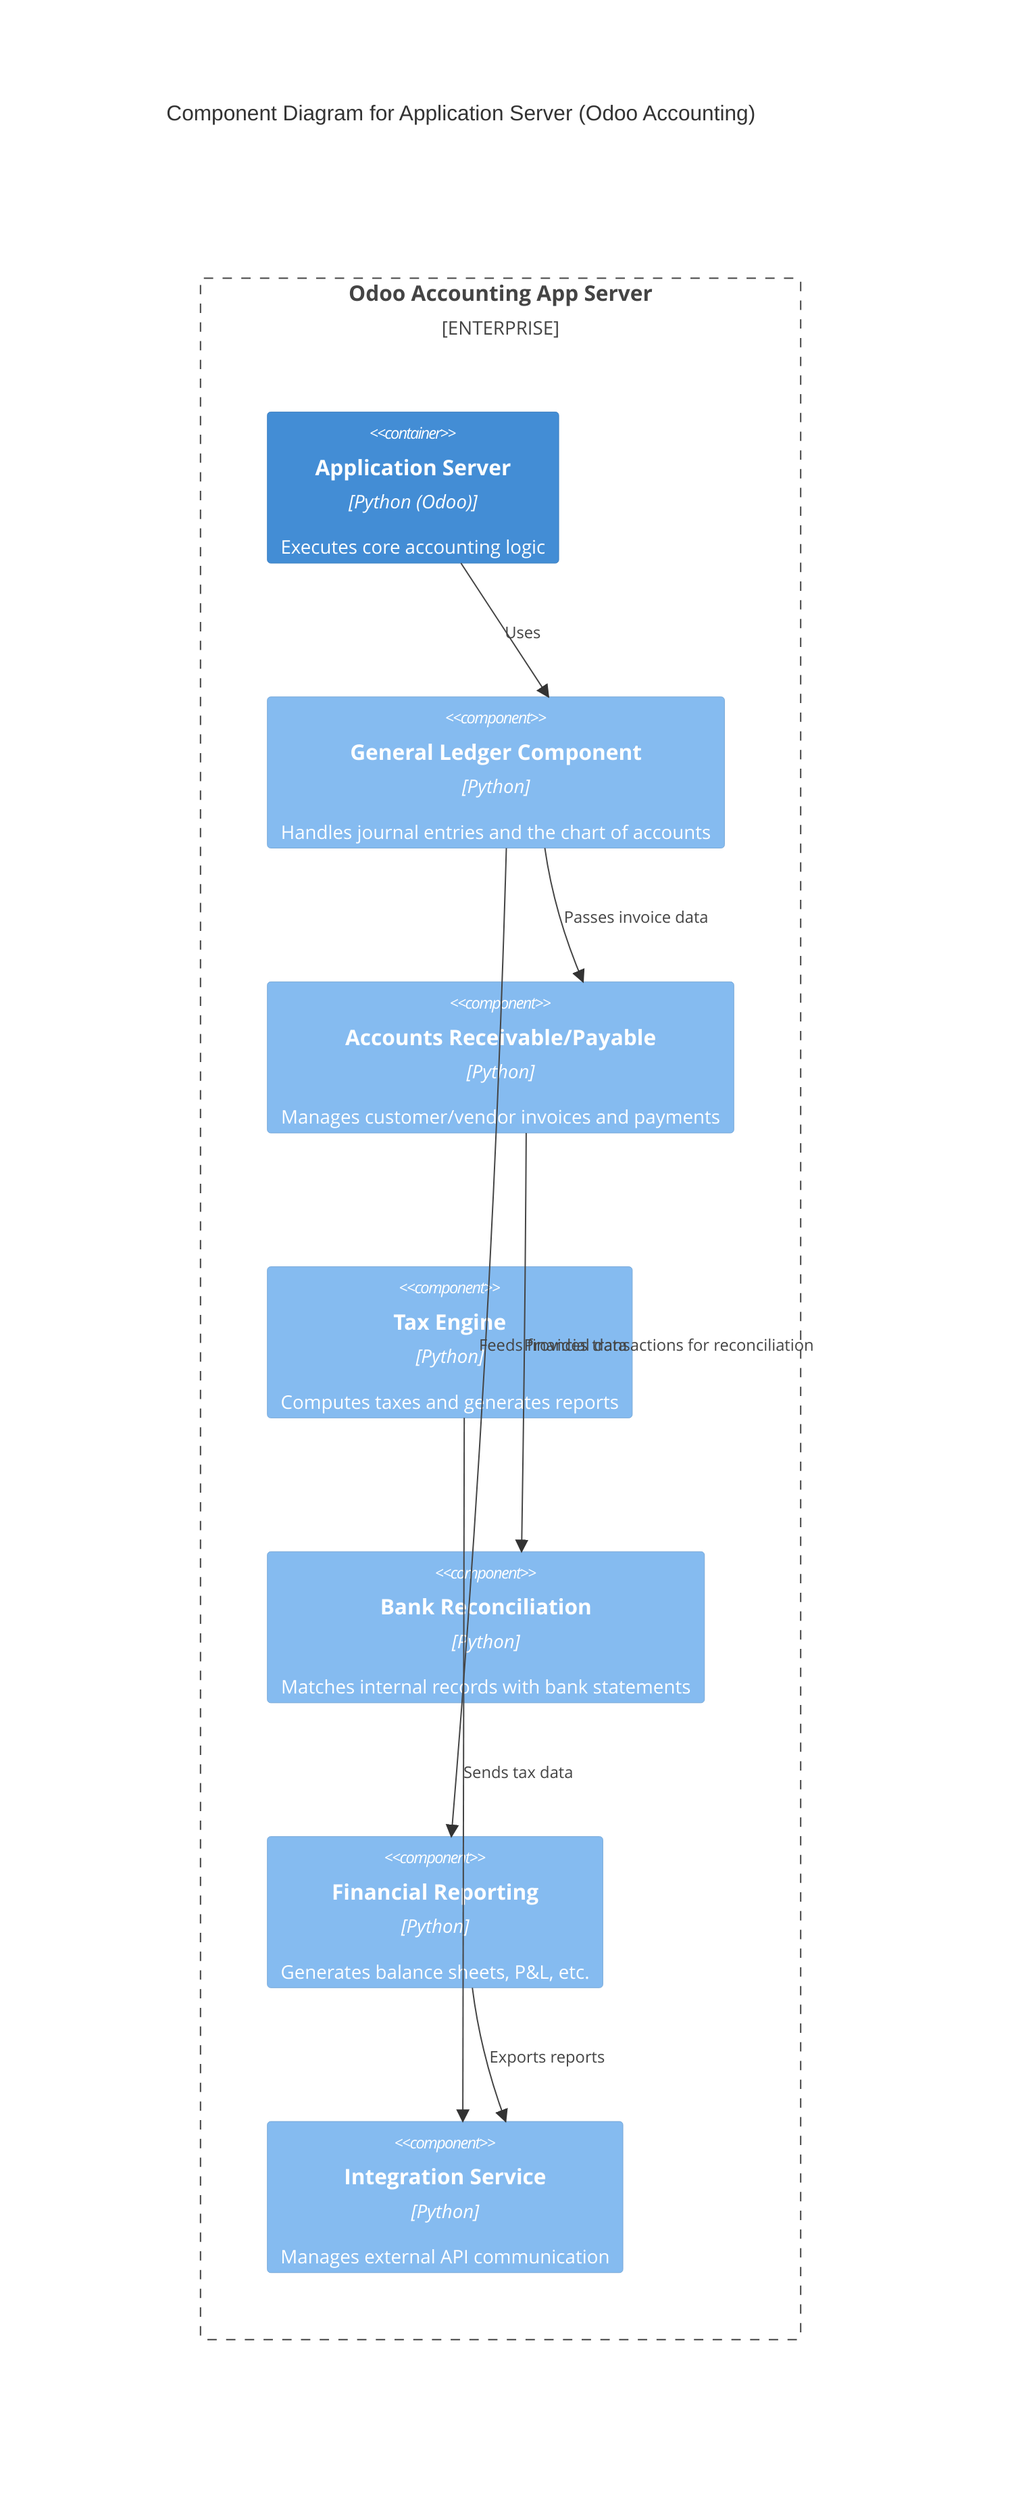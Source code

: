 C4Context
    title Component Diagram for Application Server (Odoo Accounting)

    Enterprise_Boundary(e1, "Odoo Accounting App Server") {

        Container(app_server, "Application Server", "Python (Odoo)", "Executes core accounting logic")

        Component(general_ledger, "General Ledger Component", "Python", "Handles journal entries and the chart of accounts")
        Component(ap_ar, "Accounts Receivable/Payable", "Python", "Manages customer/vendor invoices and payments")
        Component(tax_engine, "Tax Engine", "Python", "Computes taxes and generates reports")
        Component(bank_recon, "Bank Reconciliation", "Python", "Matches internal records with bank statements")
        Component(fin_reports, "Financial Reporting", "Python", "Generates balance sheets, P&L, etc.")
        Component(integration, "Integration Service", "Python", "Manages external API communication")
    }

    Rel(app_server, general_ledger, "Uses")
    Rel(general_ledger, ap_ar, "Passes invoice data")
    Rel(ap_ar, bank_recon, "Provides transactions for reconciliation")
    Rel(general_ledger, fin_reports, "Feeds financial data")
    Rel(tax_engine, integration, "Sends tax data")
    Rel(fin_reports, integration, "Exports reports")

    UpdateLayoutConfig($c4ShapeInRow="3")